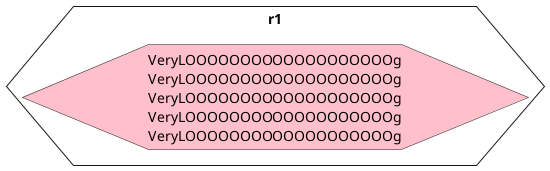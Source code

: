 {
  "sha1": "41dsrl1ezepc5t1vnfguqgnrin3oivk",
  "insertion": {
    "when": "2024-05-30T20:48:20.402Z",
    "url": "https://forum.plantuml.net/12823/accept-hexagon-content-without-overflow-deployment-diagram",
    "user": "plantuml@gmail.com"
  }
}
@startuml
hexagon r1 {
 hexagon #pink "VeryLOOOOOOOOOOOOOOOOOOOg\nVeryLOOOOOOOOOOOOOOOOOOOg\nVeryLOOOOOOOOOOOOOOOOOOOg\nVeryLOOOOOOOOOOOOOOOOOOOg\nVeryLOOOOOOOOOOOOOOOOOOOg"
}
@enduml
